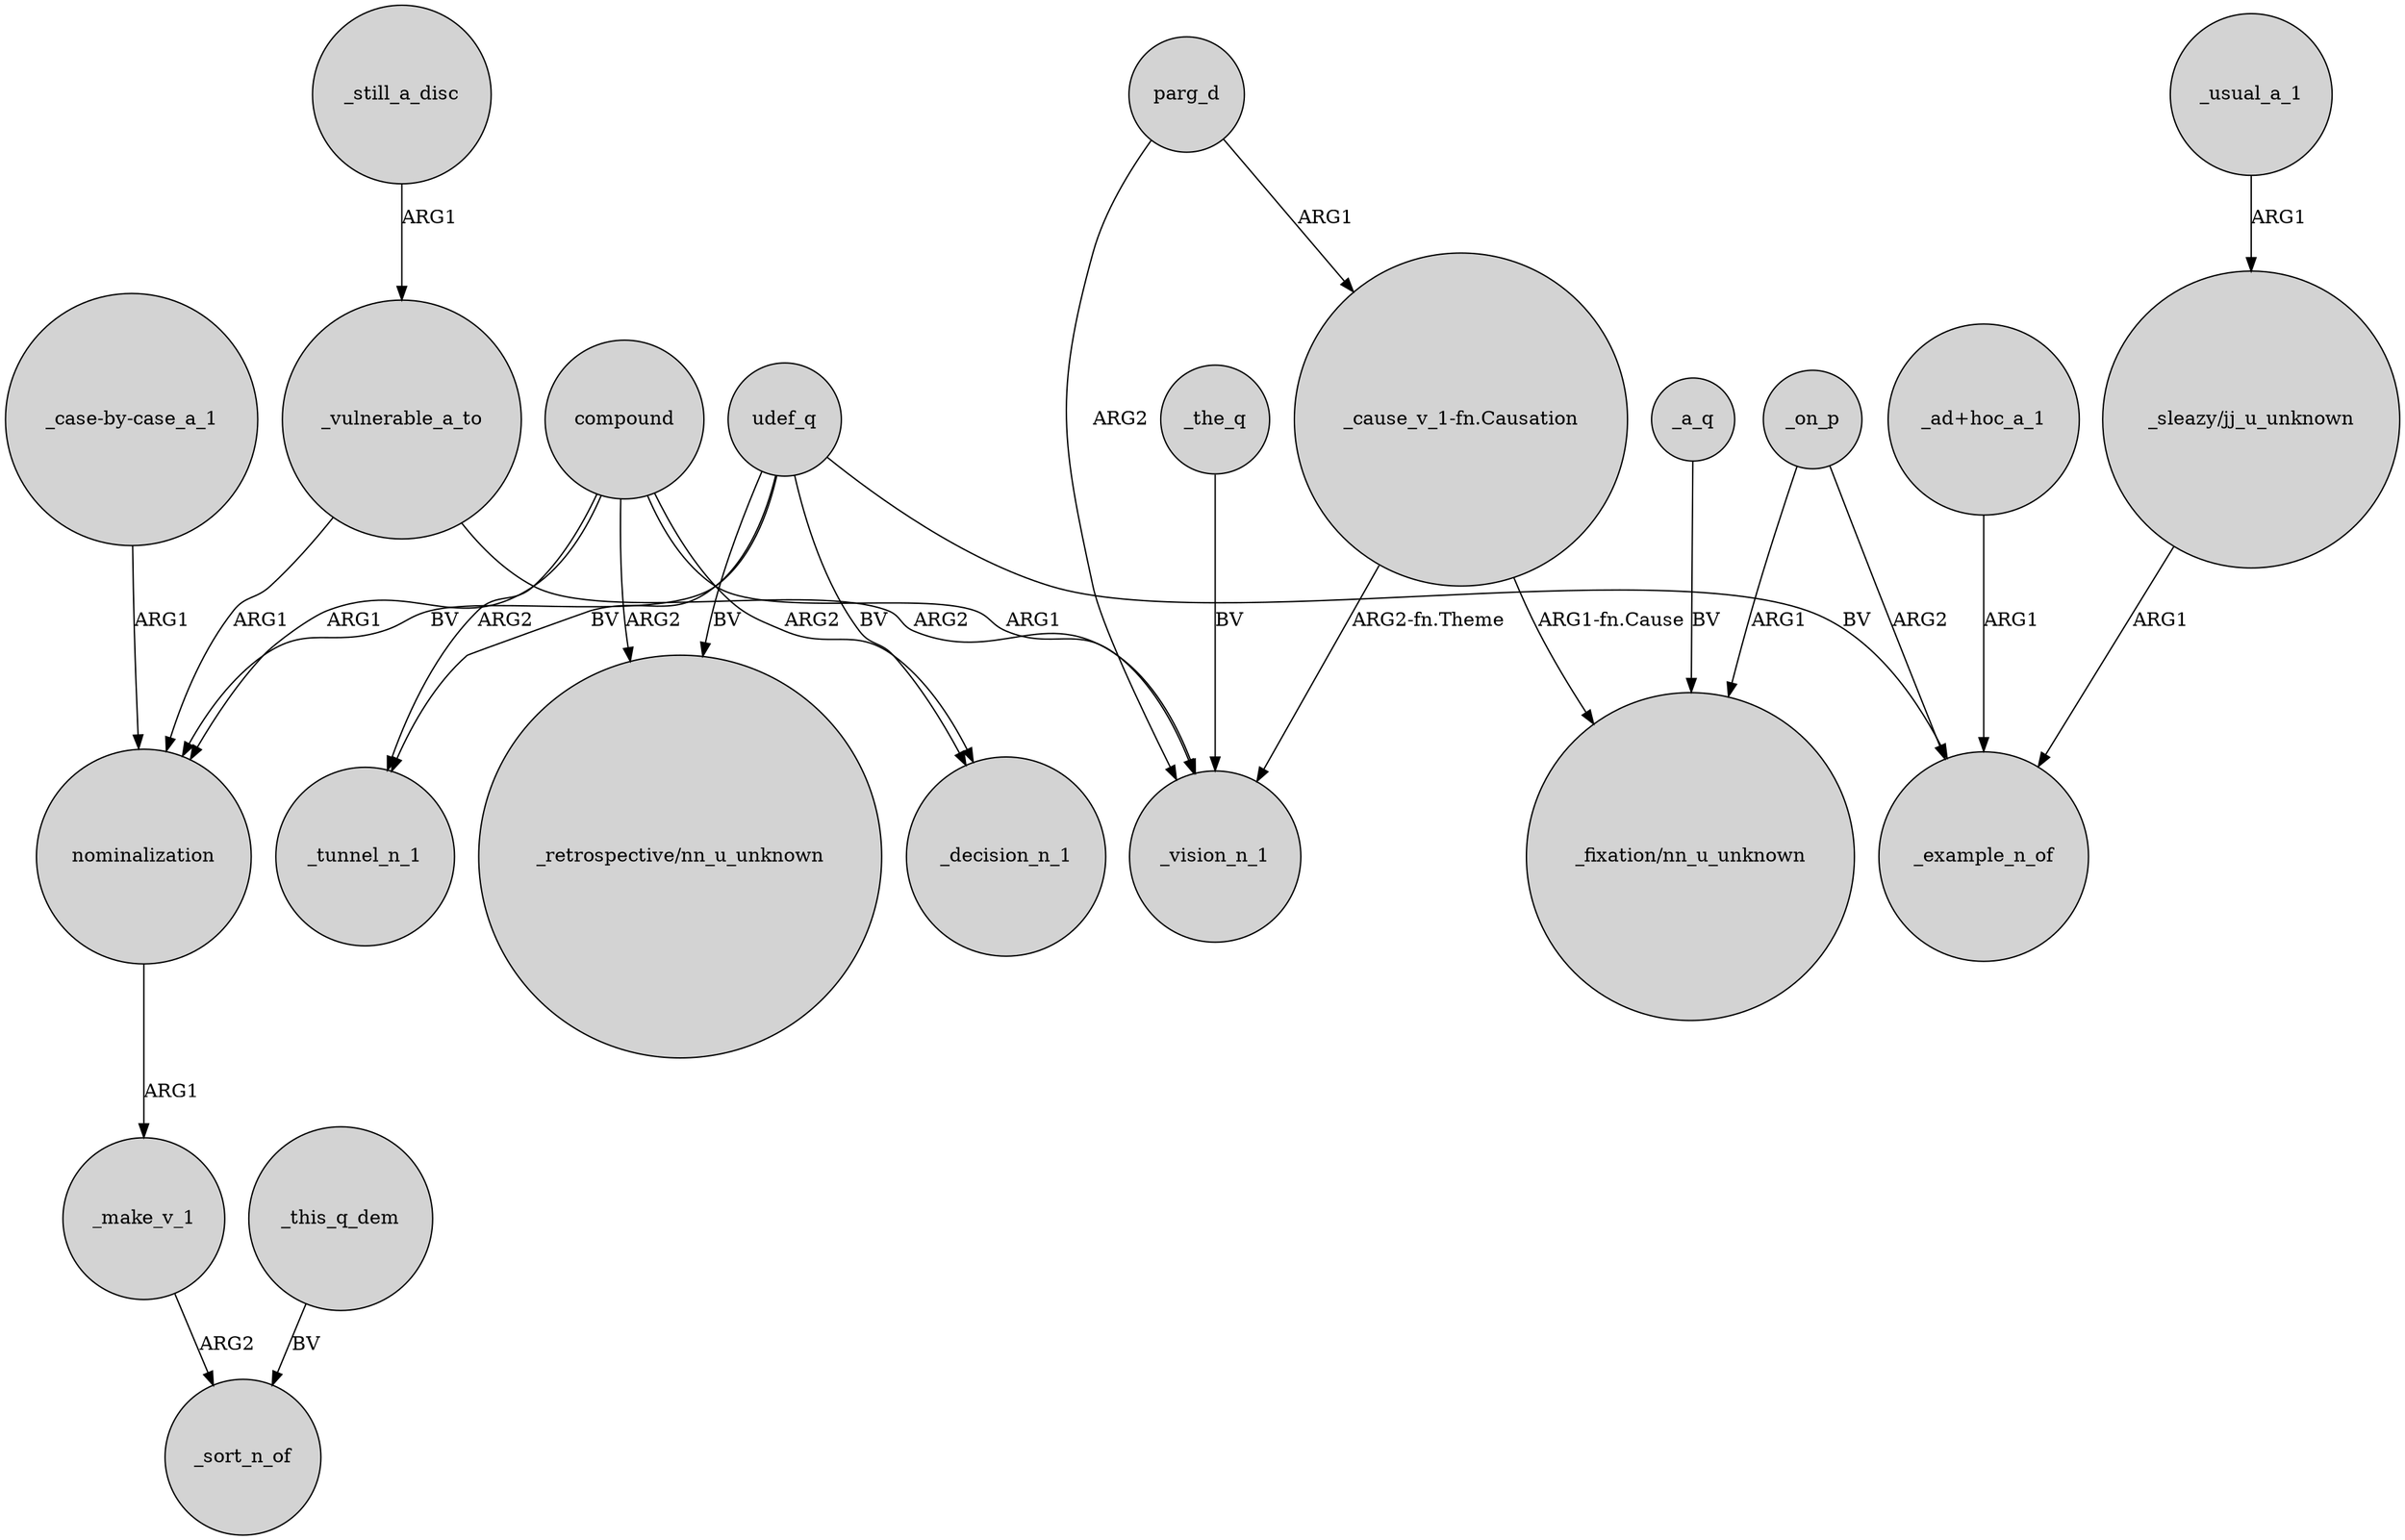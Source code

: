 digraph {
	node [shape=circle style=filled]
	_make_v_1 -> _sort_n_of [label=ARG2]
	udef_q -> _tunnel_n_1 [label=BV]
	_vulnerable_a_to -> nominalization [label=ARG1]
	compound -> "_retrospective/nn_u_unknown" [label=ARG2]
	"_cause_v_1-fn.Causation" -> "_fixation/nn_u_unknown" [label="ARG1-fn.Cause"]
	"_ad+hoc_a_1" -> _example_n_of [label=ARG1]
	"_cause_v_1-fn.Causation" -> _vision_n_1 [label="ARG2-fn.Theme"]
	nominalization -> _make_v_1 [label=ARG1]
	udef_q -> _example_n_of [label=BV]
	compound -> _vision_n_1 [label=ARG1]
	_on_p -> _example_n_of [label=ARG2]
	_still_a_disc -> _vulnerable_a_to [label=ARG1]
	_on_p -> "_fixation/nn_u_unknown" [label=ARG1]
	_this_q_dem -> _sort_n_of [label=BV]
	compound -> _tunnel_n_1 [label=ARG2]
	parg_d -> "_cause_v_1-fn.Causation" [label=ARG1]
	"_sleazy/jj_u_unknown" -> _example_n_of [label=ARG1]
	_a_q -> "_fixation/nn_u_unknown" [label=BV]
	compound -> _decision_n_1 [label=ARG2]
	udef_q -> nominalization [label=BV]
	_the_q -> _vision_n_1 [label=BV]
	udef_q -> "_retrospective/nn_u_unknown" [label=BV]
	udef_q -> _decision_n_1 [label=BV]
	_vulnerable_a_to -> _vision_n_1 [label=ARG2]
	parg_d -> _vision_n_1 [label=ARG2]
	compound -> nominalization [label=ARG1]
	"_case-by-case_a_1" -> nominalization [label=ARG1]
	_usual_a_1 -> "_sleazy/jj_u_unknown" [label=ARG1]
}
